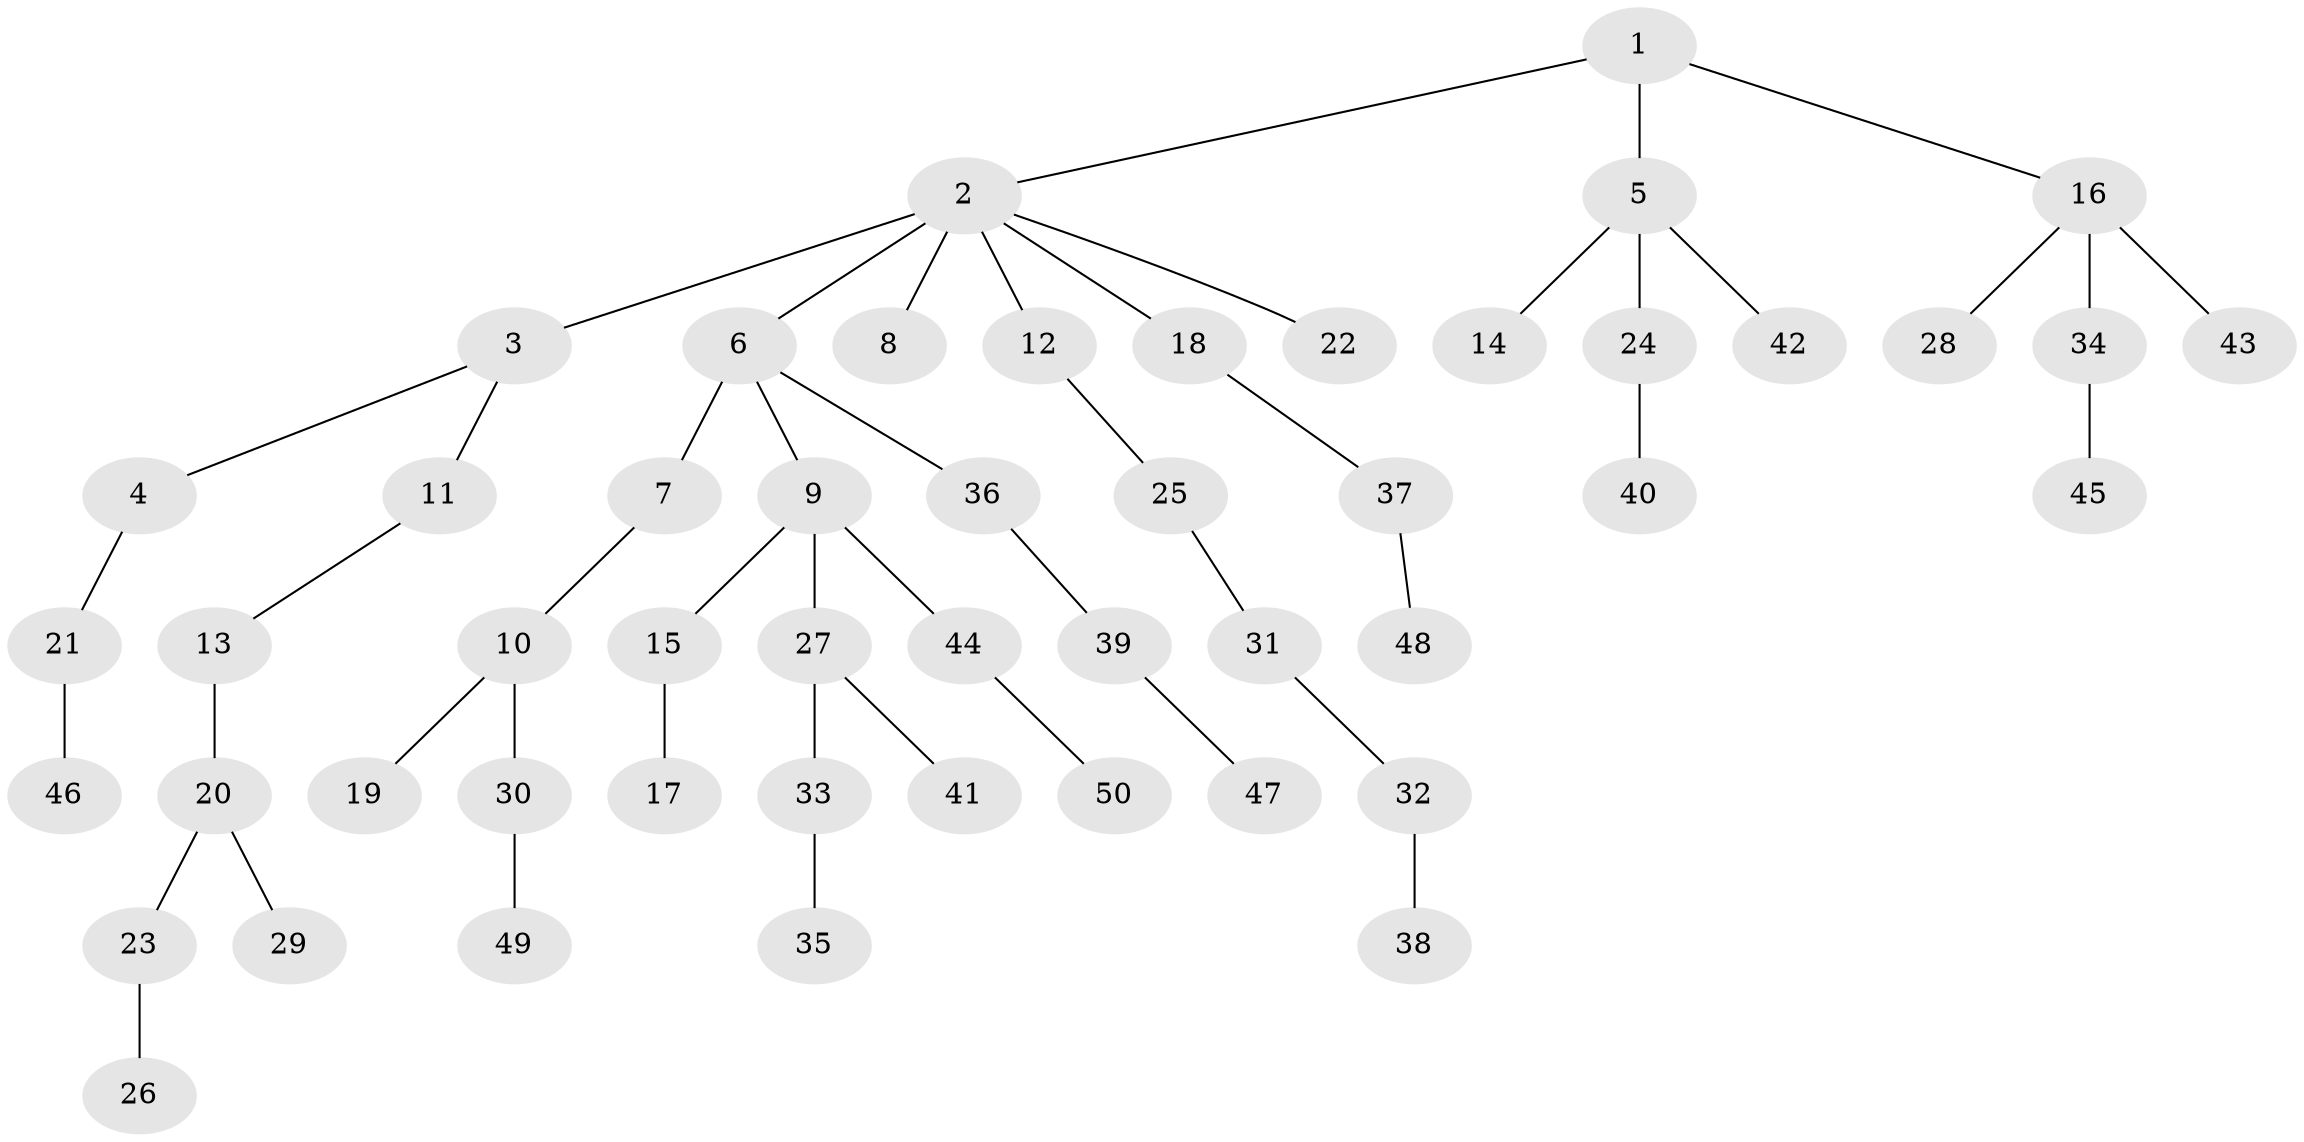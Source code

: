 // original degree distribution, {4: 0.11, 3: 0.16, 5: 0.02, 2: 0.2, 6: 0.01, 1: 0.5}
// Generated by graph-tools (version 1.1) at 2025/36/03/09/25 02:36:36]
// undirected, 50 vertices, 49 edges
graph export_dot {
graph [start="1"]
  node [color=gray90,style=filled];
  1;
  2;
  3;
  4;
  5;
  6;
  7;
  8;
  9;
  10;
  11;
  12;
  13;
  14;
  15;
  16;
  17;
  18;
  19;
  20;
  21;
  22;
  23;
  24;
  25;
  26;
  27;
  28;
  29;
  30;
  31;
  32;
  33;
  34;
  35;
  36;
  37;
  38;
  39;
  40;
  41;
  42;
  43;
  44;
  45;
  46;
  47;
  48;
  49;
  50;
  1 -- 2 [weight=1.0];
  1 -- 5 [weight=1.0];
  1 -- 16 [weight=1.0];
  2 -- 3 [weight=2.0];
  2 -- 6 [weight=1.0];
  2 -- 8 [weight=1.0];
  2 -- 12 [weight=1.0];
  2 -- 18 [weight=1.0];
  2 -- 22 [weight=1.0];
  3 -- 4 [weight=1.0];
  3 -- 11 [weight=1.0];
  4 -- 21 [weight=1.0];
  5 -- 14 [weight=1.0];
  5 -- 24 [weight=1.0];
  5 -- 42 [weight=1.0];
  6 -- 7 [weight=2.0];
  6 -- 9 [weight=1.0];
  6 -- 36 [weight=1.0];
  7 -- 10 [weight=1.0];
  9 -- 15 [weight=1.0];
  9 -- 27 [weight=1.0];
  9 -- 44 [weight=1.0];
  10 -- 19 [weight=1.0];
  10 -- 30 [weight=1.0];
  11 -- 13 [weight=1.0];
  12 -- 25 [weight=1.0];
  13 -- 20 [weight=2.0];
  15 -- 17 [weight=1.0];
  16 -- 28 [weight=1.0];
  16 -- 34 [weight=2.0];
  16 -- 43 [weight=1.0];
  18 -- 37 [weight=1.0];
  20 -- 23 [weight=1.0];
  20 -- 29 [weight=1.0];
  21 -- 46 [weight=1.0];
  23 -- 26 [weight=1.0];
  24 -- 40 [weight=1.0];
  25 -- 31 [weight=1.0];
  27 -- 33 [weight=1.0];
  27 -- 41 [weight=1.0];
  30 -- 49 [weight=1.0];
  31 -- 32 [weight=1.0];
  32 -- 38 [weight=1.0];
  33 -- 35 [weight=1.0];
  34 -- 45 [weight=1.0];
  36 -- 39 [weight=1.0];
  37 -- 48 [weight=1.0];
  39 -- 47 [weight=1.0];
  44 -- 50 [weight=1.0];
}
